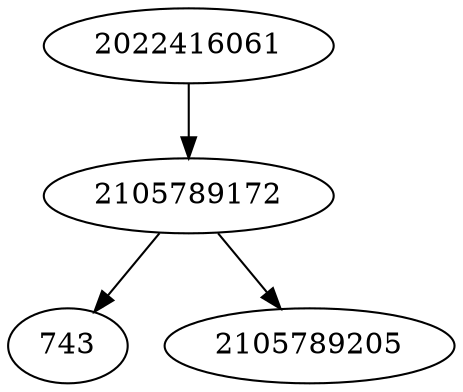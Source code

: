 strict digraph  {
743;
2105789172;
2105789205;
2022416061;
2105789172 -> 743;
2105789172 -> 2105789205;
2022416061 -> 2105789172;
}
